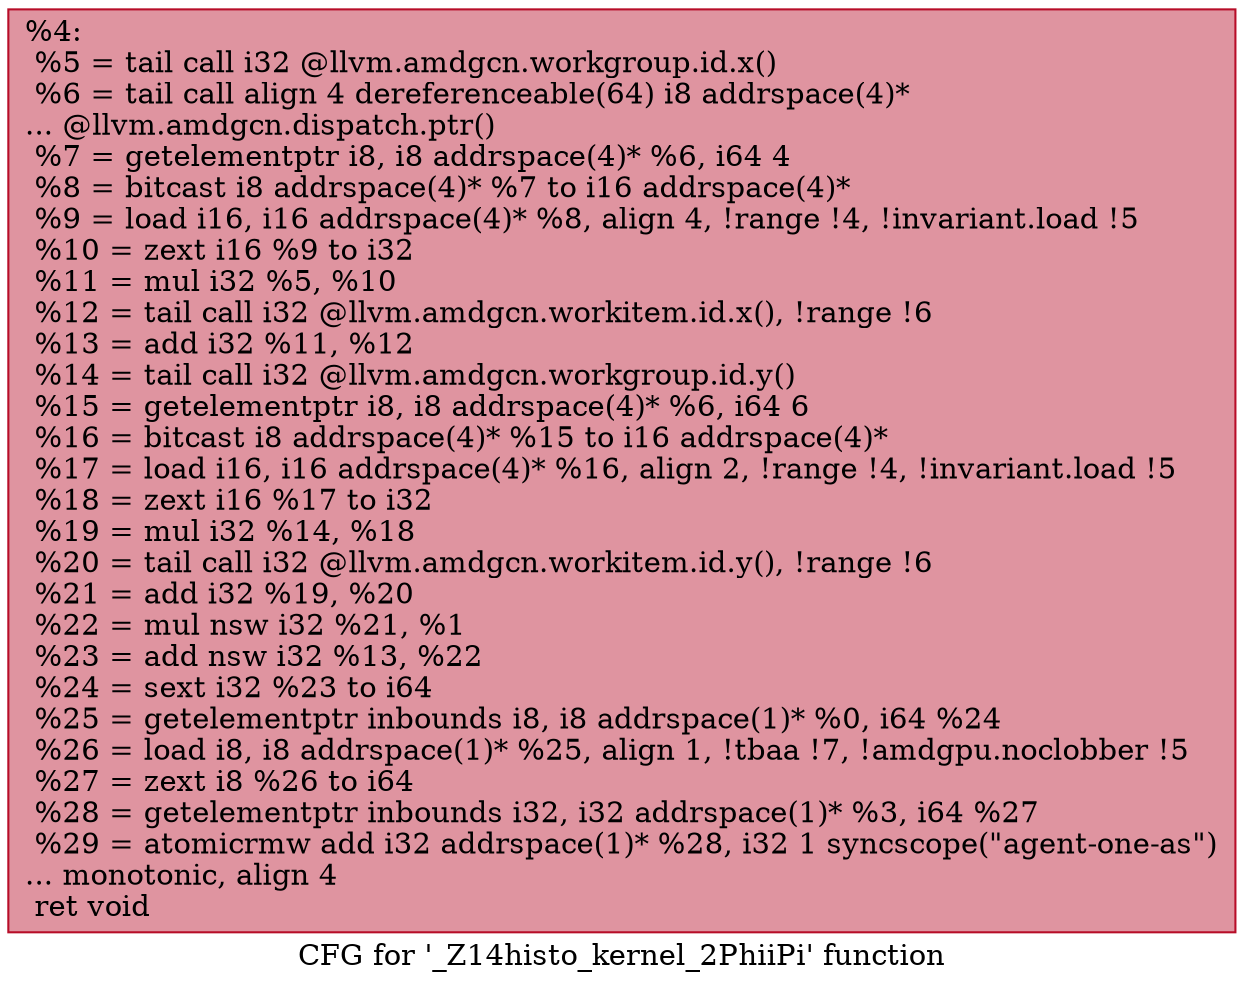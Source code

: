 digraph "CFG for '_Z14histo_kernel_2PhiiPi' function" {
	label="CFG for '_Z14histo_kernel_2PhiiPi' function";

	Node0x62671f0 [shape=record,color="#b70d28ff", style=filled, fillcolor="#b70d2870",label="{%4:\l  %5 = tail call i32 @llvm.amdgcn.workgroup.id.x()\l  %6 = tail call align 4 dereferenceable(64) i8 addrspace(4)*\l... @llvm.amdgcn.dispatch.ptr()\l  %7 = getelementptr i8, i8 addrspace(4)* %6, i64 4\l  %8 = bitcast i8 addrspace(4)* %7 to i16 addrspace(4)*\l  %9 = load i16, i16 addrspace(4)* %8, align 4, !range !4, !invariant.load !5\l  %10 = zext i16 %9 to i32\l  %11 = mul i32 %5, %10\l  %12 = tail call i32 @llvm.amdgcn.workitem.id.x(), !range !6\l  %13 = add i32 %11, %12\l  %14 = tail call i32 @llvm.amdgcn.workgroup.id.y()\l  %15 = getelementptr i8, i8 addrspace(4)* %6, i64 6\l  %16 = bitcast i8 addrspace(4)* %15 to i16 addrspace(4)*\l  %17 = load i16, i16 addrspace(4)* %16, align 2, !range !4, !invariant.load !5\l  %18 = zext i16 %17 to i32\l  %19 = mul i32 %14, %18\l  %20 = tail call i32 @llvm.amdgcn.workitem.id.y(), !range !6\l  %21 = add i32 %19, %20\l  %22 = mul nsw i32 %21, %1\l  %23 = add nsw i32 %13, %22\l  %24 = sext i32 %23 to i64\l  %25 = getelementptr inbounds i8, i8 addrspace(1)* %0, i64 %24\l  %26 = load i8, i8 addrspace(1)* %25, align 1, !tbaa !7, !amdgpu.noclobber !5\l  %27 = zext i8 %26 to i64\l  %28 = getelementptr inbounds i32, i32 addrspace(1)* %3, i64 %27\l  %29 = atomicrmw add i32 addrspace(1)* %28, i32 1 syncscope(\"agent-one-as\")\l... monotonic, align 4\l  ret void\l}"];
}
